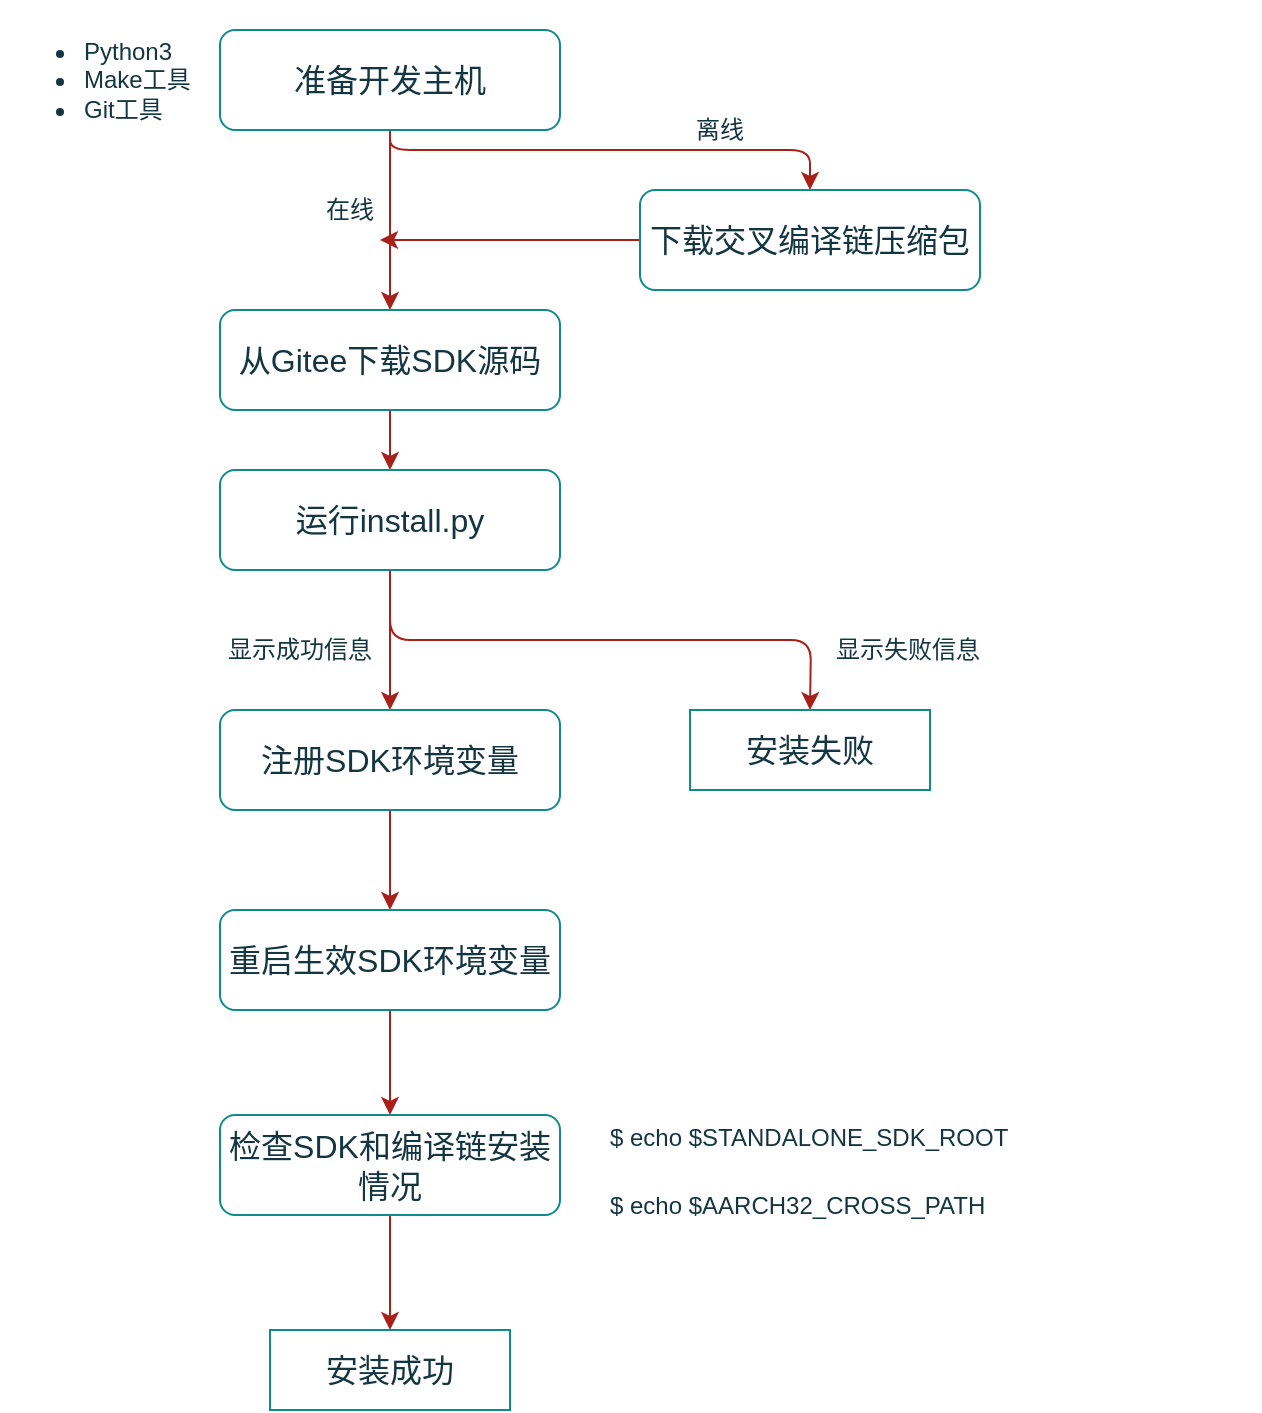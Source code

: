 <mxfile>
    <diagram id="Ax0pz72BVXBvWNIFeEAp" name="第 1 页">
        <mxGraphModel dx="758" dy="555" grid="1" gridSize="10" guides="1" tooltips="1" connect="1" arrows="1" fold="1" page="1" pageScale="1" pageWidth="827" pageHeight="1169" background="none" math="0" shadow="0">
            <root>
                <mxCell id="0"/>
                <mxCell id="1" parent="0"/>
                <mxCell id="8" style="edgeStyle=orthogonalEdgeStyle;curved=0;rounded=1;sketch=0;orthogonalLoop=1;jettySize=auto;html=1;entryX=0.5;entryY=0;entryDx=0;entryDy=0;fontColor=#143642;strokeColor=#A8201A;fillColor=#FAE5C7;" edge="1" parent="1" source="2" target="5">
                    <mxGeometry relative="1" as="geometry"/>
                </mxCell>
                <mxCell id="2" value="&lt;font style=&quot;font-size: 16px&quot;&gt;从Gitee下载SDK源码&lt;/font&gt;" style="rounded=1;whiteSpace=wrap;html=1;sketch=0;fontColor=#143642;strokeColor=#0F8B8D;fillColor=#FFFFFF;" vertex="1" parent="1">
                    <mxGeometry x="110" y="160" width="170" height="50" as="geometry"/>
                </mxCell>
                <mxCell id="14" style="edgeStyle=orthogonalEdgeStyle;curved=0;rounded=1;sketch=0;orthogonalLoop=1;jettySize=auto;html=1;exitX=0.5;exitY=1;exitDx=0;exitDy=0;entryX=0.5;entryY=0;entryDx=0;entryDy=0;fontColor=#143642;strokeColor=#A8201A;fillColor=#FAE5C7;" edge="1" parent="1" source="5" target="12">
                    <mxGeometry relative="1" as="geometry"/>
                </mxCell>
                <mxCell id="16" style="edgeStyle=orthogonalEdgeStyle;curved=0;rounded=1;sketch=0;orthogonalLoop=1;jettySize=auto;html=1;exitX=0.5;exitY=1;exitDx=0;exitDy=0;entryX=0.5;entryY=0;entryDx=0;entryDy=0;fontColor=#143642;strokeColor=#A8201A;fillColor=#FAE5C7;" edge="1" parent="1" source="5">
                    <mxGeometry relative="1" as="geometry">
                        <mxPoint x="405" y="360" as="targetPoint"/>
                    </mxGeometry>
                </mxCell>
                <mxCell id="5" value="&lt;font style=&quot;font-size: 16px&quot;&gt;运行install.py&lt;/font&gt;" style="rounded=1;whiteSpace=wrap;html=1;sketch=0;fontColor=#143642;strokeColor=#0F8B8D;fillColor=#FFFFFF;" vertex="1" parent="1">
                    <mxGeometry x="110" y="240" width="170" height="50" as="geometry"/>
                </mxCell>
                <mxCell id="10" style="edgeStyle=orthogonalEdgeStyle;curved=0;rounded=1;sketch=0;orthogonalLoop=1;jettySize=auto;html=1;entryX=0.5;entryY=0;entryDx=0;entryDy=0;fontColor=#143642;strokeColor=#A8201A;fillColor=#FAE5C7;" edge="1" parent="1" source="9" target="2">
                    <mxGeometry relative="1" as="geometry"/>
                </mxCell>
                <mxCell id="22" style="edgeStyle=orthogonalEdgeStyle;curved=0;rounded=1;sketch=0;orthogonalLoop=1;jettySize=auto;html=1;exitX=0.5;exitY=1;exitDx=0;exitDy=0;entryX=0.5;entryY=0;entryDx=0;entryDy=0;fontColor=#143642;strokeColor=#A8201A;fillColor=#FAE5C7;" edge="1" parent="1" source="9" target="21">
                    <mxGeometry relative="1" as="geometry">
                        <Array as="points">
                            <mxPoint x="195" y="80"/>
                            <mxPoint x="405" y="80"/>
                        </Array>
                    </mxGeometry>
                </mxCell>
                <mxCell id="9" value="&lt;font style=&quot;font-size: 16px&quot;&gt;准备开发主机&lt;/font&gt;" style="rounded=1;whiteSpace=wrap;html=1;sketch=0;fontColor=#143642;strokeColor=#0F8B8D;labelBackgroundColor=none;labelBorderColor=none;fillColor=#FFFFFF;" vertex="1" parent="1">
                    <mxGeometry x="110" y="20" width="170" height="50" as="geometry"/>
                </mxCell>
                <mxCell id="11" value="&lt;ul&gt;&lt;li&gt;Python3&lt;/li&gt;&lt;li&gt;Make工具&lt;/li&gt;&lt;li&gt;Git工具&lt;/li&gt;&lt;/ul&gt;" style="text;strokeColor=none;fillColor=none;html=1;whiteSpace=wrap;verticalAlign=middle;overflow=hidden;rounded=0;sketch=0;fontColor=#143642;" vertex="1" parent="1">
                    <mxGeometry y="5" width="150" height="80" as="geometry"/>
                </mxCell>
                <mxCell id="33" style="edgeStyle=orthogonalEdgeStyle;curved=0;rounded=1;sketch=0;orthogonalLoop=1;jettySize=auto;html=1;exitX=0.5;exitY=1;exitDx=0;exitDy=0;entryX=0.5;entryY=0;entryDx=0;entryDy=0;fontColor=#143642;strokeColor=#A8201A;fillColor=#FAE5C7;" edge="1" parent="1" source="12" target="30">
                    <mxGeometry relative="1" as="geometry"/>
                </mxCell>
                <mxCell id="12" value="&lt;font style=&quot;font-size: 16px&quot;&gt;注册SDK环境变量&lt;/font&gt;" style="rounded=1;whiteSpace=wrap;html=1;sketch=0;fontColor=#143642;strokeColor=#0F8B8D;fillColor=#FFFFFF;" vertex="1" parent="1">
                    <mxGeometry x="110" y="360" width="170" height="50" as="geometry"/>
                </mxCell>
                <UserObject label="显示成功信息" placeholders="1" name="Variable" id="18">
                    <mxCell style="text;html=1;strokeColor=none;fillColor=none;align=center;verticalAlign=middle;whiteSpace=wrap;overflow=hidden;rounded=0;sketch=0;fontColor=#143642;" vertex="1" parent="1">
                        <mxGeometry x="110" y="320" width="80" height="20" as="geometry"/>
                    </mxCell>
                </UserObject>
                <UserObject label="显示失败信息" placeholders="1" name="Variable" id="19">
                    <mxCell style="text;html=1;strokeColor=none;fillColor=none;align=center;verticalAlign=middle;whiteSpace=wrap;overflow=hidden;rounded=0;sketch=0;fontColor=#143642;" vertex="1" parent="1">
                        <mxGeometry x="414" y="320" width="80" height="20" as="geometry"/>
                    </mxCell>
                </UserObject>
                <UserObject label="在线" placeholders="1" name="Variable" id="20">
                    <mxCell style="text;html=1;strokeColor=none;fillColor=none;align=center;verticalAlign=middle;whiteSpace=wrap;overflow=hidden;rounded=0;sketch=0;fontColor=#143642;" vertex="1" parent="1">
                        <mxGeometry x="135" y="100" width="80" height="20" as="geometry"/>
                    </mxCell>
                </UserObject>
                <mxCell id="24" style="edgeStyle=orthogonalEdgeStyle;curved=0;rounded=1;sketch=0;orthogonalLoop=1;jettySize=auto;html=1;exitX=0;exitY=0.5;exitDx=0;exitDy=0;fontColor=#143642;strokeColor=#A8201A;fillColor=#FAE5C7;" edge="1" parent="1" source="21">
                    <mxGeometry relative="1" as="geometry">
                        <mxPoint x="190" y="125" as="targetPoint"/>
                    </mxGeometry>
                </mxCell>
                <mxCell id="21" value="&lt;font style=&quot;font-size: 16px&quot;&gt;下载交叉编译链压缩包&lt;/font&gt;" style="rounded=1;whiteSpace=wrap;html=1;sketch=0;fontColor=#143642;strokeColor=#0F8B8D;fillColor=#FFFFFF;" vertex="1" parent="1">
                    <mxGeometry x="320" y="100" width="170" height="50" as="geometry"/>
                </mxCell>
                <UserObject label="离线" placeholders="1" name="Variable" id="23">
                    <mxCell style="text;html=1;strokeColor=none;fillColor=none;align=center;verticalAlign=middle;whiteSpace=wrap;overflow=hidden;rounded=0;sketch=0;fontColor=#143642;" vertex="1" parent="1">
                        <mxGeometry x="320" y="60" width="80" height="20" as="geometry"/>
                    </mxCell>
                </UserObject>
                <mxCell id="27" value="&lt;font style=&quot;font-size: 16px&quot;&gt;安装成功&lt;/font&gt;" style="rounded=0;whiteSpace=wrap;html=1;sketch=0;fontColor=#143642;strokeColor=#0F8B8D;fillColor=#FFFFFF;" vertex="1" parent="1">
                    <mxGeometry x="135" y="670" width="120" height="40" as="geometry"/>
                </mxCell>
                <mxCell id="28" value="&lt;font style=&quot;font-size: 16px&quot;&gt;安装失败&lt;/font&gt;" style="rounded=0;whiteSpace=wrap;html=1;sketch=0;fontColor=#143642;strokeColor=#0F8B8D;fillColor=#FFFFFF;" vertex="1" parent="1">
                    <mxGeometry x="345" y="360" width="120" height="40" as="geometry"/>
                </mxCell>
                <mxCell id="34" style="edgeStyle=orthogonalEdgeStyle;curved=0;rounded=1;sketch=0;orthogonalLoop=1;jettySize=auto;html=1;exitX=0.5;exitY=1;exitDx=0;exitDy=0;entryX=0.5;entryY=0;entryDx=0;entryDy=0;fontColor=#143642;strokeColor=#A8201A;fillColor=#FAE5C7;" edge="1" parent="1" source="30" target="31">
                    <mxGeometry relative="1" as="geometry"/>
                </mxCell>
                <mxCell id="30" value="&lt;font style=&quot;font-size: 16px&quot;&gt;重启生效SDK环境变量&lt;/font&gt;" style="rounded=1;whiteSpace=wrap;html=1;sketch=0;fontColor=#143642;strokeColor=#0F8B8D;fillColor=#FFFFFF;" vertex="1" parent="1">
                    <mxGeometry x="110" y="460" width="170" height="50" as="geometry"/>
                </mxCell>
                <mxCell id="35" style="edgeStyle=orthogonalEdgeStyle;curved=0;rounded=1;sketch=0;orthogonalLoop=1;jettySize=auto;html=1;exitX=0.5;exitY=1;exitDx=0;exitDy=0;fontColor=#143642;strokeColor=#A8201A;fillColor=#FAE5C7;" edge="1" parent="1" source="31" target="27">
                    <mxGeometry relative="1" as="geometry"/>
                </mxCell>
                <mxCell id="31" value="&lt;font style=&quot;font-size: 16px&quot;&gt;检查SDK和编译链安装情况&lt;/font&gt;" style="rounded=1;whiteSpace=wrap;html=1;sketch=0;fontColor=#143642;strokeColor=#0F8B8D;fillColor=#FFFFFF;" vertex="1" parent="1">
                    <mxGeometry x="110" y="562.5" width="170" height="50" as="geometry"/>
                </mxCell>
                <mxCell id="32" value="&lt;h1&gt;&lt;span style=&quot;font-size: 12px ; font-weight: normal&quot;&gt;$ echo $STANDALONE_SDK_ROOT&lt;/span&gt;&lt;br&gt;&lt;/h1&gt;&lt;p&gt;$ echo $AARCH32_CROSS_PATH&lt;/p&gt;&lt;p&gt;&lt;br&gt;&lt;/p&gt;" style="text;html=1;strokeColor=none;fillColor=none;spacing=5;spacingTop=-20;whiteSpace=wrap;overflow=hidden;rounded=0;sketch=0;fontColor=#143642;" vertex="1" parent="1">
                    <mxGeometry x="300" y="550" width="330" height="105" as="geometry"/>
                </mxCell>
            </root>
        </mxGraphModel>
    </diagram>
</mxfile>